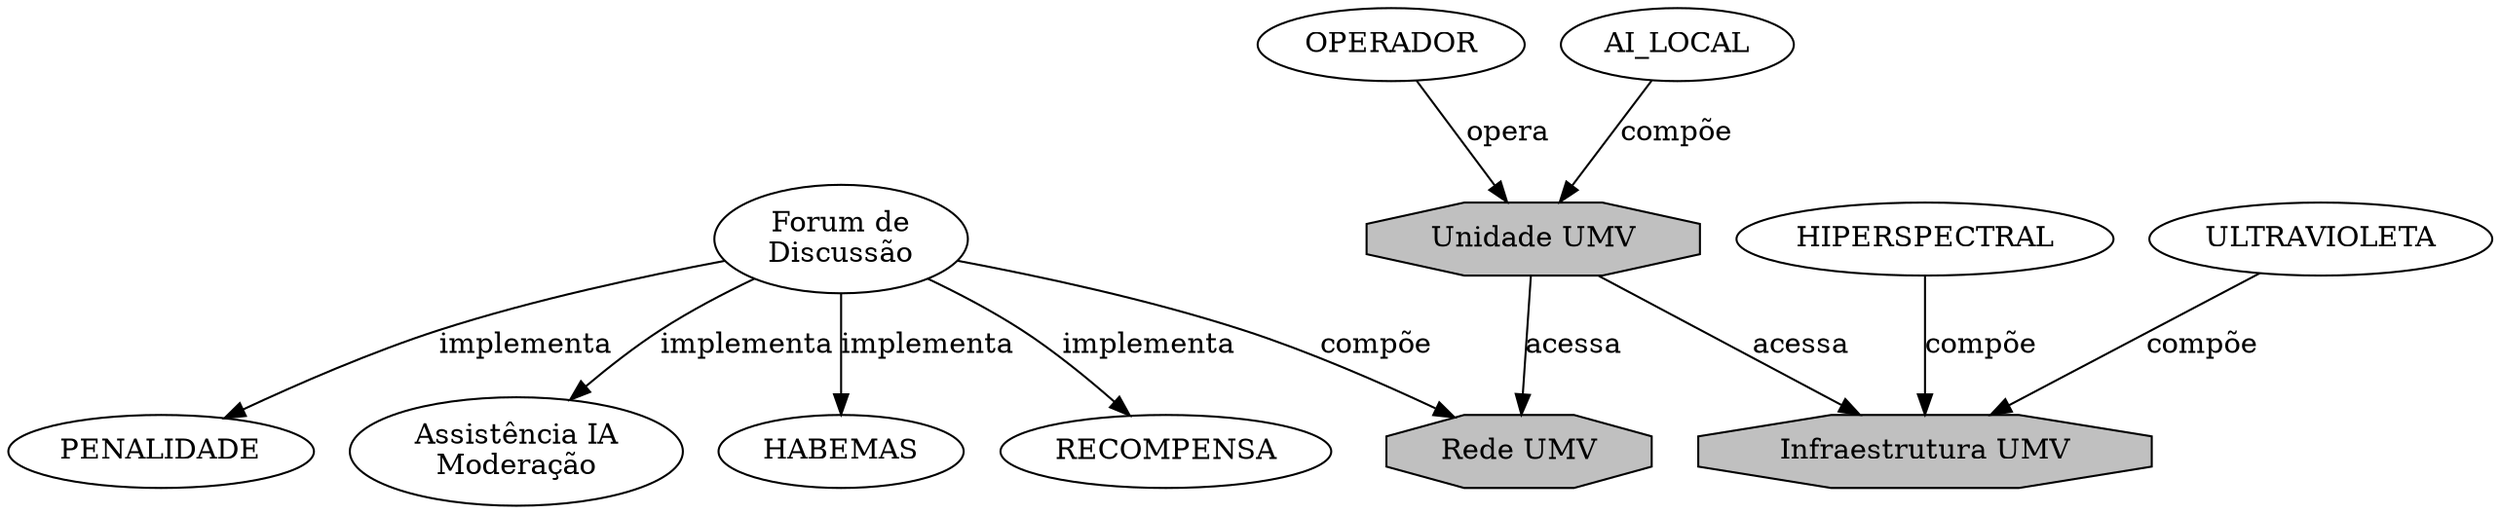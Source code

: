 digraph G {


FORUM [label="Forum de\nDiscussão"]
AI_UMV [label="Assistência IA\nModeração"]

UNIDADE [shape="octagon" fillcolor="gray"  style="filled" label="Unidade UMV"]
REDE [shape="octagon" fillcolor="gray"  style="filled" label="Rede UMV"]
INFRA [shape="octagon" fillcolor="gray"  style="filled" label="Infraestrutura UMV"]


OPERADOR -> UNIDADE [label="opera"]

UNIDADE -> REDE [label="acessa"]
UNIDADE -> INFRA [label="acessa"]

AI_LOCAL -> UNIDADE [label="compõe"]

HIPERSPECTRAL -> INFRA [label="compõe"]
ULTRAVIOLETA -> INFRA [label="compõe"]


FORUM -> REDE [label="compõe"]

FORUM -> HABEMAS [label="implementa"]
FORUM -> RECOMPENSA [label="implementa"]
FORUM -> PENALIDADE [label="implementa"]
FORUM -> AI_UMV [label="implementa"]

}

